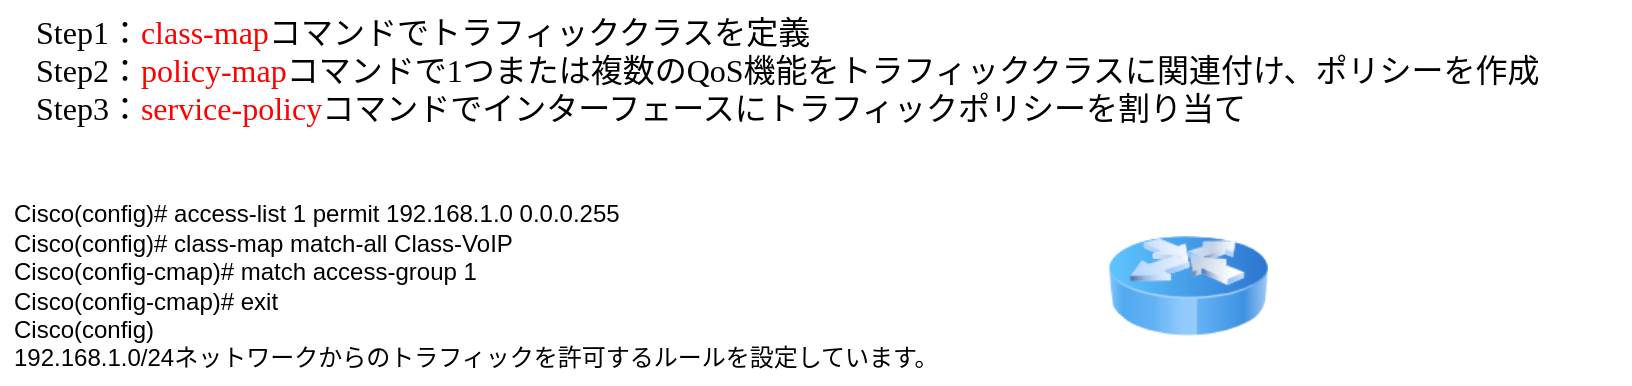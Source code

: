 <mxfile version="21.6.8" type="github">
  <diagram name="ページ1" id="La4_uJBBqhzAdmq8so5f">
    <mxGraphModel dx="2252" dy="1166" grid="0" gridSize="10" guides="1" tooltips="1" connect="1" arrows="1" fold="1" page="1" pageScale="1" pageWidth="827" pageHeight="1169" math="0" shadow="0">
      <root>
        <mxCell id="0" />
        <mxCell id="1" parent="0" />
        <mxCell id="0gK9YHsQ5Sf0v4sDr2Zv-1" value="&lt;font style=&quot;font-size: medium;&quot; face=&quot;メイリオ&quot;&gt;　Step1：&lt;/font&gt;&lt;font style=&quot;font-size: medium;&quot; color=&quot;#ff0000&quot; face=&quot;メイリオ&quot;&gt;class-map&lt;/font&gt;&lt;font style=&quot;font-size: medium;&quot; face=&quot;メイリオ&quot;&gt;コマンドでトラフィッククラスを定義&lt;br&gt;&lt;font face=&quot;メイリオ&quot;&gt;　Step2：&lt;/font&gt;&lt;font color=&quot;#ff0000&quot; face=&quot;メイリオ&quot;&gt;policy-map&lt;/font&gt;コマンドで1つまたは複数のQoS機能をトラフィッククラスに関連付け、ポリシーを作成&lt;br&gt;　Step3：&lt;/font&gt;&lt;font style=&quot;font-size: medium;&quot; color=&quot;#ff0000&quot; face=&quot;メイリオ&quot;&gt;service-policy&lt;/font&gt;&lt;font style=&quot;font-size: medium;&quot; face=&quot;メイリオ&quot;&gt;コマンドでインターフェースにトラフィックポリシーを割り当て&lt;br&gt;&lt;/font&gt;" style="text;html=1;align=left;verticalAlign=middle;resizable=0;points=[];autosize=1;strokeColor=none;fillColor=none;" vertex="1" parent="1">
          <mxGeometry x="91" y="192" width="815" height="70" as="geometry" />
        </mxCell>
        <mxCell id="0gK9YHsQ5Sf0v4sDr2Zv-2" value="Cisco(config)# access-list 1 permit 192.168.1.0 0.0.0.255&lt;br&gt;Cisco(config)# class-map match-all Class-VoIP&lt;br&gt;Cisco(config-cmap)# match access-group 1&lt;br&gt;Cisco(config-cmap)# exit&lt;br&gt;Cisco(config)&lt;br&gt;192.168.1.0/24ネットワークからのトラフィックを許可するルールを設定しています。" style="text;html=1;align=left;verticalAlign=middle;resizable=0;points=[];autosize=1;strokeColor=none;fillColor=none;" vertex="1" parent="1">
          <mxGeometry x="96" y="286" width="482" height="98" as="geometry" />
        </mxCell>
        <mxCell id="0gK9YHsQ5Sf0v4sDr2Zv-3" value="" style="image;html=1;image=img/lib/clip_art/networking/Router_Icon_128x128.png" vertex="1" parent="1">
          <mxGeometry x="645" y="295" width="80" height="80" as="geometry" />
        </mxCell>
      </root>
    </mxGraphModel>
  </diagram>
</mxfile>
